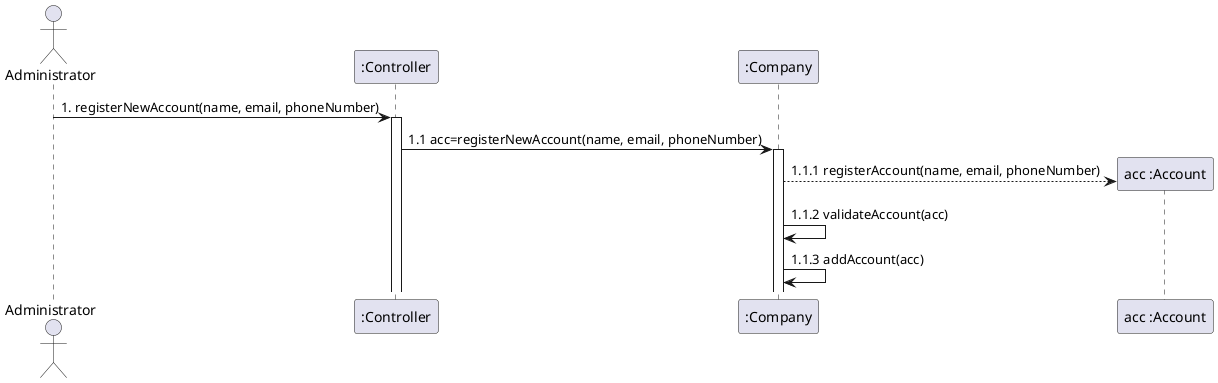 @startuml
actor Administrator
participant ":Controller" as controller
participant ":Company" as company
participant "acc :Account" as account

Administrator -> controller: 1. registerNewAccount(name, email, phoneNumber)
activate controller
controller -> company: 1.1 acc=registerNewAccount(name, email, phoneNumber)
activate company
create account
company --> account: 1.1.1 registerAccount(name, email, phoneNumber)
company -> company: 1.1.2 validateAccount(acc)
company -> company: 1.1.3 addAccount(acc)

@enduml

actor Administrator
participant ":RegisterAccountUI" as rgui
participant ":RegisterAccountController" as rgc
participant ":registerAccountController" as controller
participant "reg:Account" as Account

activate Administrator
Administrator -> rgui: 1. starts new account register
activate rgui
rgui --> Administrator: 1.1 requests data(name, email, phoneNumber)
deactivate rgui
Administrator -> rgui: 2. types requested data
activate rgui
rgui -> rgc: 2.1 registerAccount(name, email, phoneNumber)
activate rgc
rgc -> controller: 2.1.1 reg=registerAccount(name, email, phoneNumber)
activate controller
controller --> Account: 2.1.1.1 register(name, email, phoneNumber)
deactivate controller
rgc -> controller: 2.1.2 validateAccount(reg)
activate controller
deactivate rgc
deactivate controller
rgui --> Administrator: 2.2 shows data and requests confirmation

deactivate rgui
Administrator -> rgui: 3. confirms
activate rgui
rgui -> rgc: 3.1 saveAccount()
activate rgc
rgc -> controller: 3.1.1 saveAccount(reg)
activate controller
controller -> controller: 3.1.1.1 validateAccount(reg)
controller -> controller: 3.1.1.2 addAccount(reg)
deactivate controller
deactivate rgc
rgui --> Administrator: 3.2 informs success!
deactivate rgui
